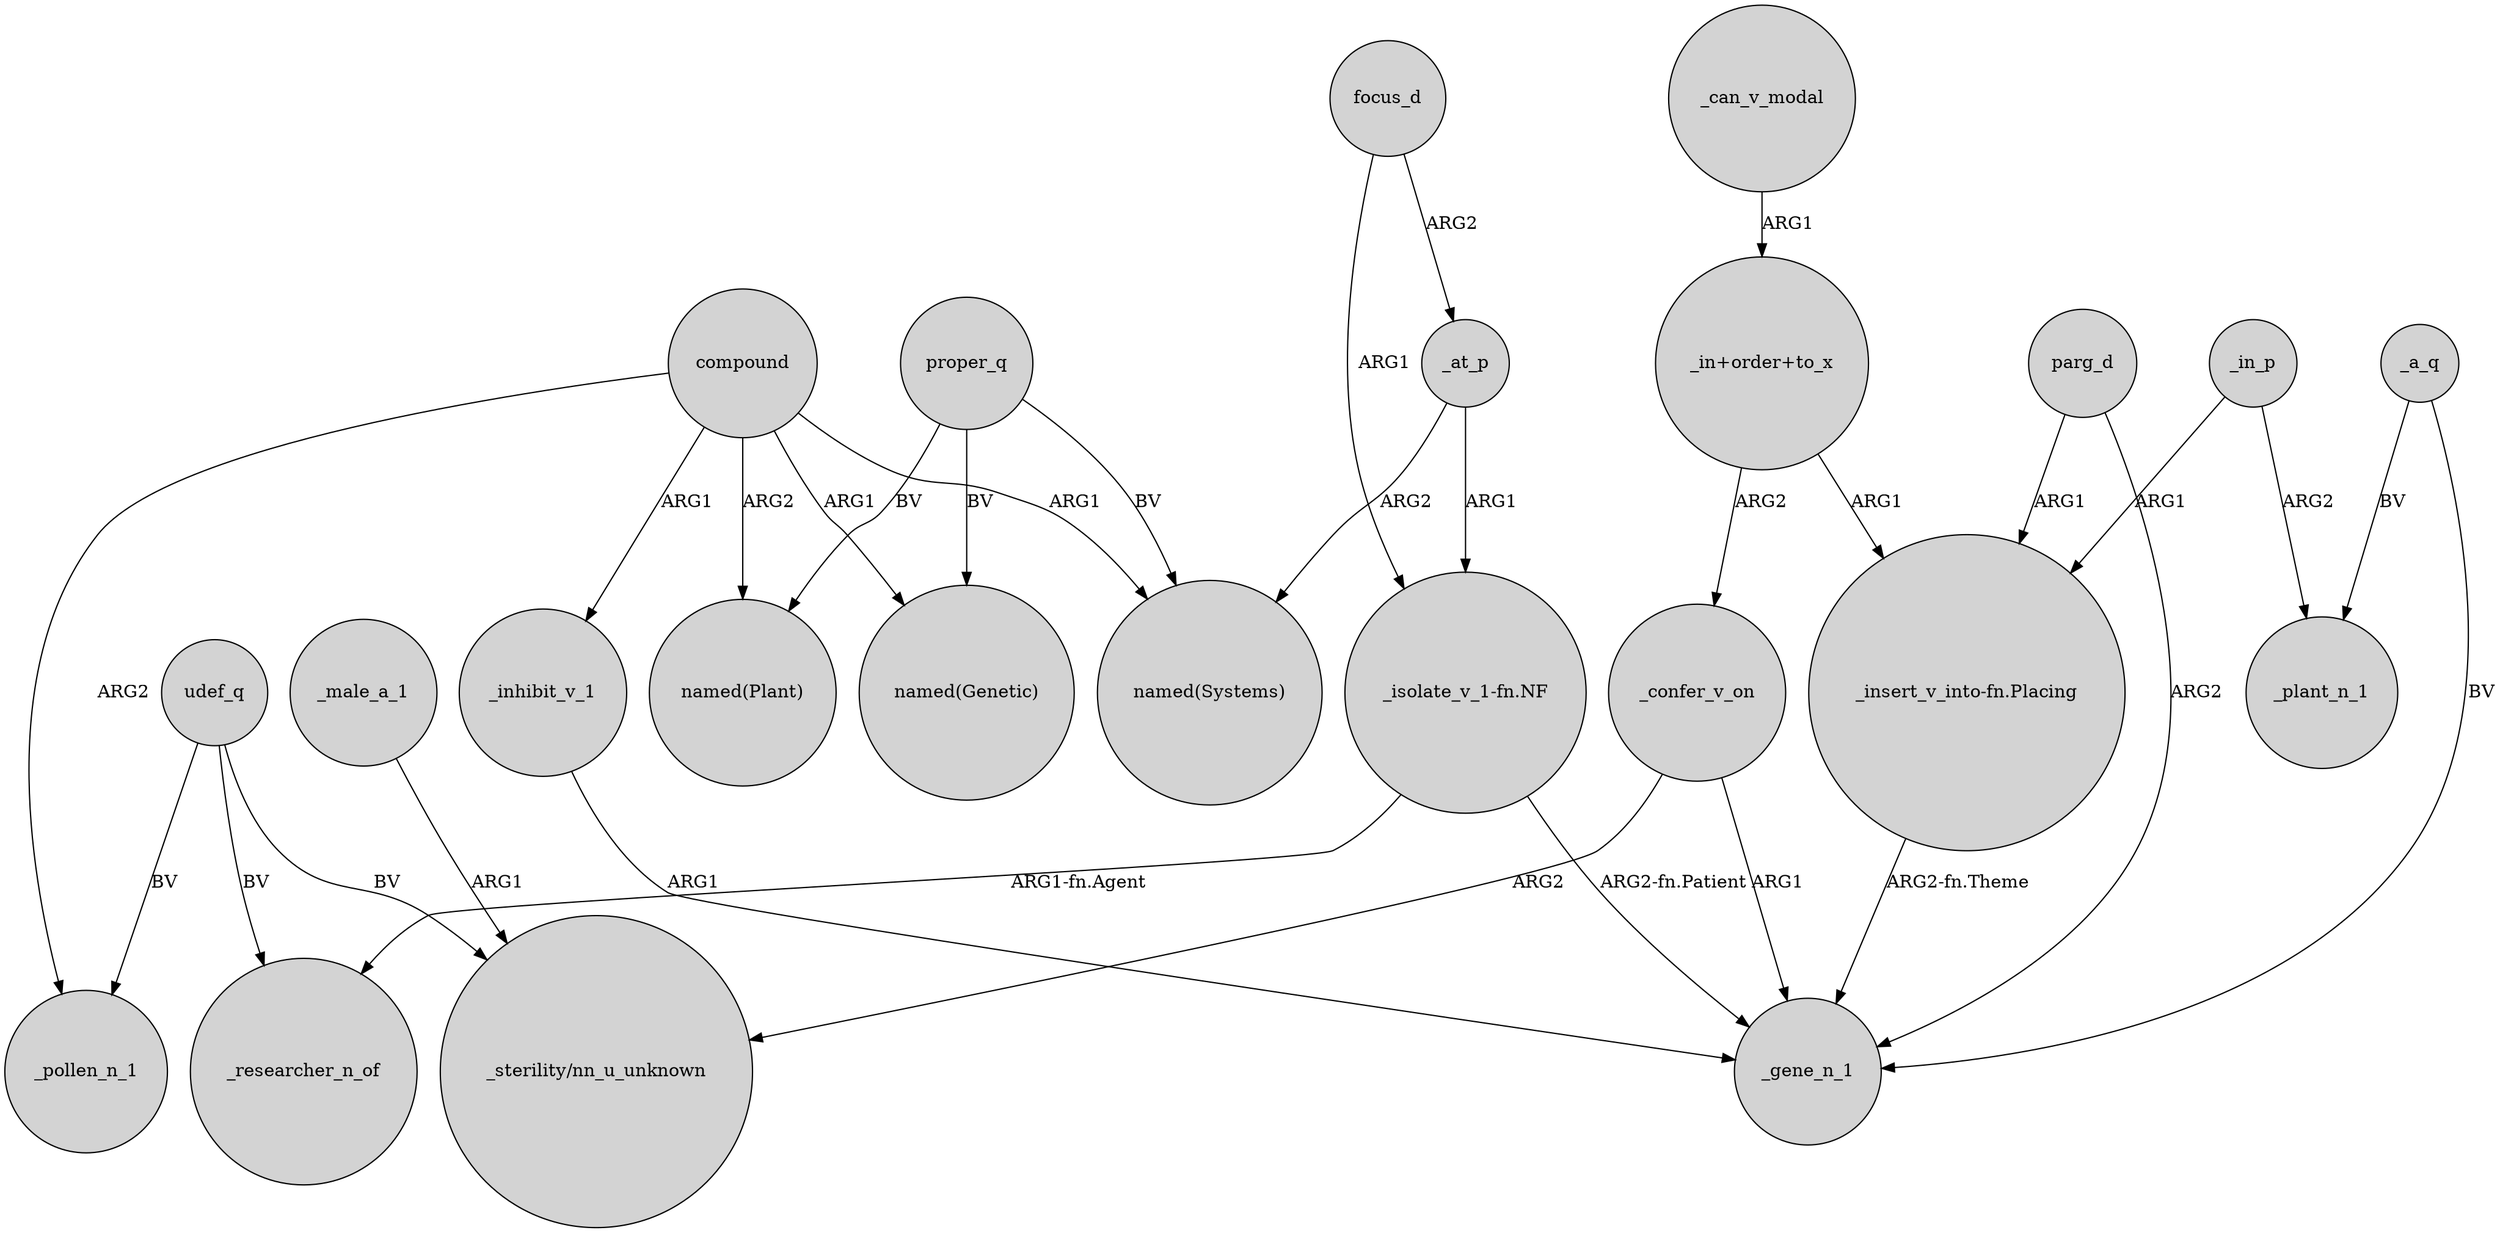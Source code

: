 digraph {
	node [shape=circle style=filled]
	proper_q -> "named(Genetic)" [label=BV]
	_at_p -> "named(Systems)" [label=ARG2]
	"_isolate_v_1-fn.NF" -> _researcher_n_of [label="ARG1-fn.Agent"]
	_confer_v_on -> "_sterility/nn_u_unknown" [label=ARG2]
	"_in+order+to_x" -> "_insert_v_into-fn.Placing" [label=ARG1]
	_a_q -> _gene_n_1 [label=BV]
	_confer_v_on -> _gene_n_1 [label=ARG1]
	focus_d -> _at_p [label=ARG2]
	compound -> _pollen_n_1 [label=ARG2]
	compound -> _inhibit_v_1 [label=ARG1]
	_in_p -> _plant_n_1 [label=ARG2]
	focus_d -> "_isolate_v_1-fn.NF" [label=ARG1]
	parg_d -> "_insert_v_into-fn.Placing" [label=ARG1]
	compound -> "named(Systems)" [label=ARG1]
	parg_d -> _gene_n_1 [label=ARG2]
	"_isolate_v_1-fn.NF" -> _gene_n_1 [label="ARG2-fn.Patient"]
	"_insert_v_into-fn.Placing" -> _gene_n_1 [label="ARG2-fn.Theme"]
	udef_q -> _researcher_n_of [label=BV]
	proper_q -> "named(Systems)" [label=BV]
	"_in+order+to_x" -> _confer_v_on [label=ARG2]
	compound -> "named(Plant)" [label=ARG2]
	proper_q -> "named(Plant)" [label=BV]
	_at_p -> "_isolate_v_1-fn.NF" [label=ARG1]
	_male_a_1 -> "_sterility/nn_u_unknown" [label=ARG1]
	udef_q -> _pollen_n_1 [label=BV]
	_inhibit_v_1 -> _gene_n_1 [label=ARG1]
	udef_q -> "_sterility/nn_u_unknown" [label=BV]
	_in_p -> "_insert_v_into-fn.Placing" [label=ARG1]
	_can_v_modal -> "_in+order+to_x" [label=ARG1]
	compound -> "named(Genetic)" [label=ARG1]
	_a_q -> _plant_n_1 [label=BV]
}
